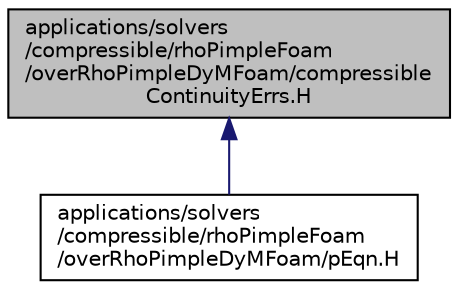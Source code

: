 digraph "applications/solvers/compressible/rhoPimpleFoam/overRhoPimpleDyMFoam/compressibleContinuityErrs.H"
{
  bgcolor="transparent";
  edge [fontname="Helvetica",fontsize="10",labelfontname="Helvetica",labelfontsize="10"];
  node [fontname="Helvetica",fontsize="10",shape=record];
  Node1 [label="applications/solvers\l/compressible/rhoPimpleFoam\l/overRhoPimpleDyMFoam/compressible\lContinuityErrs.H",height=0.2,width=0.4,color="black", fillcolor="grey75", style="filled" fontcolor="black"];
  Node1 -> Node2 [dir="back",color="midnightblue",fontsize="10",style="solid",fontname="Helvetica"];
  Node2 [label="applications/solvers\l/compressible/rhoPimpleFoam\l/overRhoPimpleDyMFoam/pEqn.H",height=0.2,width=0.4,color="black",URL="$compressible_2rhoPimpleFoam_2overRhoPimpleDyMFoam_2pEqn_8H.html"];
}
